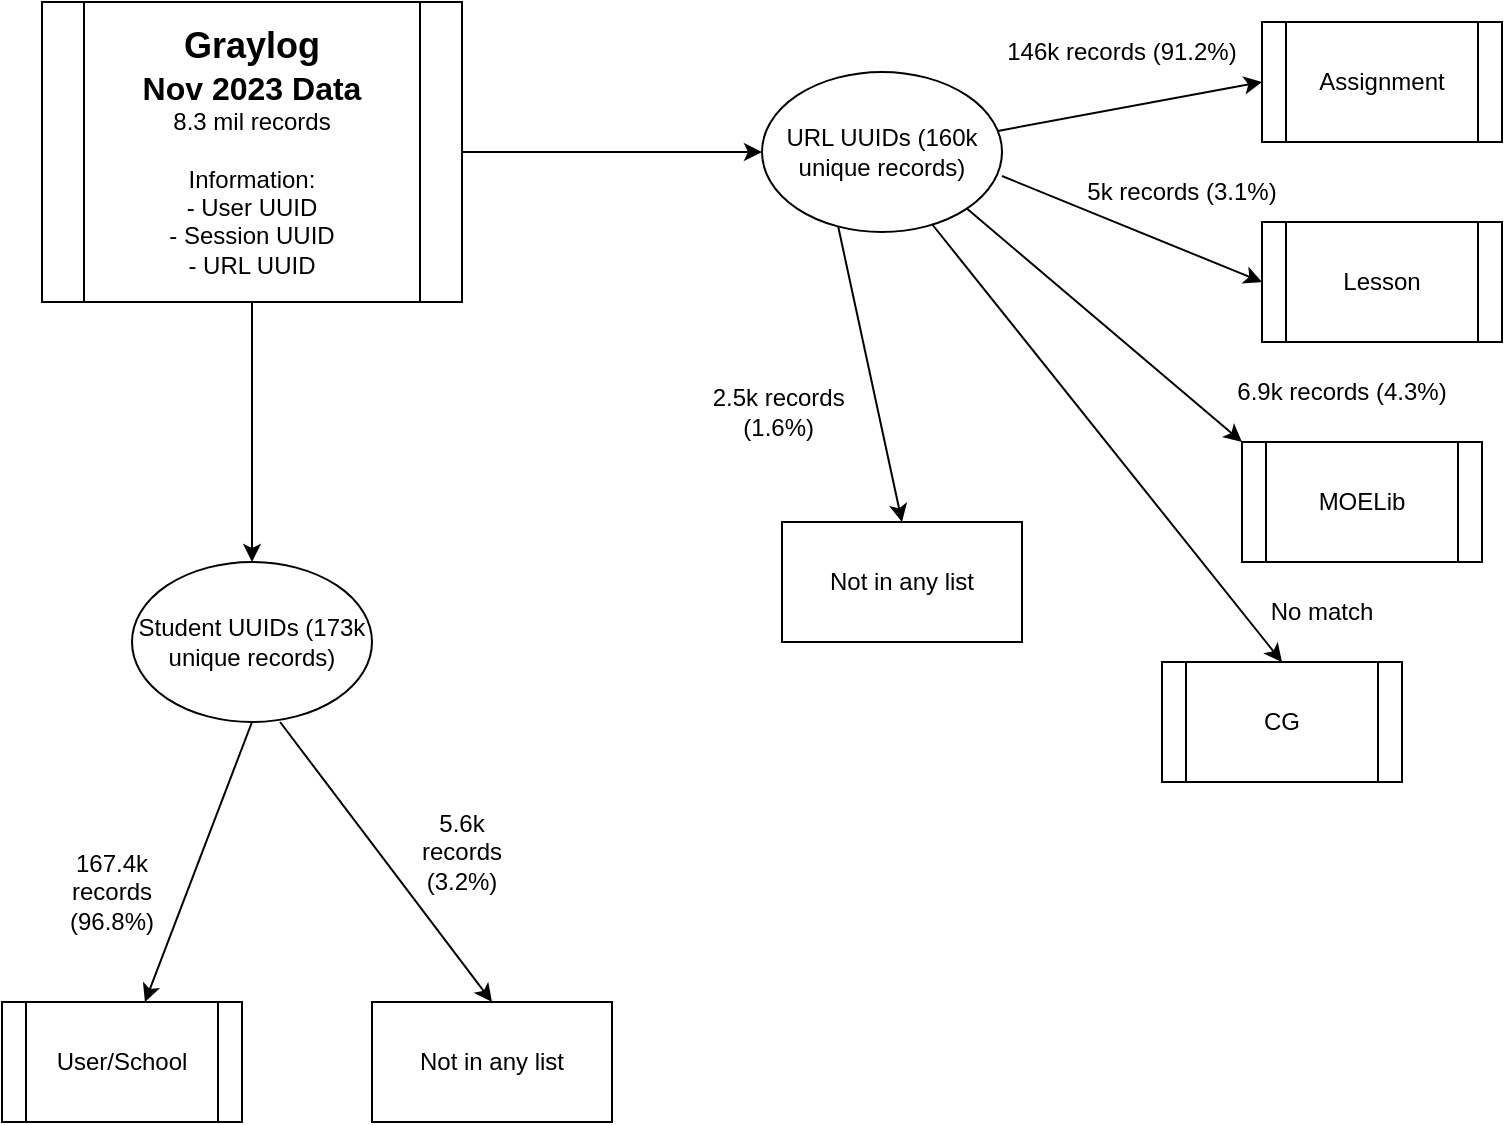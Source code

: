 <mxfile version="24.7.6">
  <diagram id="wFE0QG_FPsp0jaGvCLVb" name="Page-1">
    <mxGraphModel dx="2074" dy="1106" grid="1" gridSize="10" guides="1" tooltips="1" connect="1" arrows="1" fold="1" page="1" pageScale="1" pageWidth="850" pageHeight="1100" math="0" shadow="0">
      <root>
        <mxCell id="0" />
        <mxCell id="1" parent="0" />
        <mxCell id="pp7dFvi1Cq4HVV2FVrHm-5" style="edgeStyle=orthogonalEdgeStyle;rounded=0;orthogonalLoop=1;jettySize=auto;html=1;" edge="1" parent="1" source="pp7dFvi1Cq4HVV2FVrHm-1" target="pp7dFvi1Cq4HVV2FVrHm-2">
          <mxGeometry relative="1" as="geometry" />
        </mxCell>
        <mxCell id="pp7dFvi1Cq4HVV2FVrHm-7" style="edgeStyle=orthogonalEdgeStyle;rounded=0;orthogonalLoop=1;jettySize=auto;html=1;" edge="1" parent="1" source="pp7dFvi1Cq4HVV2FVrHm-1" target="pp7dFvi1Cq4HVV2FVrHm-6">
          <mxGeometry relative="1" as="geometry" />
        </mxCell>
        <mxCell id="pp7dFvi1Cq4HVV2FVrHm-1" value="&lt;font style=&quot;font-size: 18px;&quot;&gt;&lt;b&gt;Graylog&lt;/b&gt;&lt;/font&gt;&lt;div&gt;&lt;font size=&quot;3&quot;&gt;&lt;b&gt;Nov 2023 Data&lt;/b&gt;&lt;/font&gt;&lt;/div&gt;&lt;div&gt;8.3 mil records&lt;/div&gt;&lt;div&gt;&lt;br&gt;&lt;/div&gt;&lt;div&gt;Information:&lt;br&gt;- User UUID&lt;/div&gt;&lt;div&gt;- Session UUID&lt;/div&gt;&lt;div&gt;- URL UUID&lt;/div&gt;" style="shape=process;whiteSpace=wrap;html=1;backgroundOutline=1;" vertex="1" parent="1">
          <mxGeometry x="30" y="30" width="210" height="150" as="geometry" />
        </mxCell>
        <mxCell id="pp7dFvi1Cq4HVV2FVrHm-2" value="URL UUIDs (160k unique records)" style="ellipse;whiteSpace=wrap;html=1;" vertex="1" parent="1">
          <mxGeometry x="390" y="65" width="120" height="80" as="geometry" />
        </mxCell>
        <mxCell id="pp7dFvi1Cq4HVV2FVrHm-6" value="Student UUIDs (173k unique records)" style="ellipse;whiteSpace=wrap;html=1;" vertex="1" parent="1">
          <mxGeometry x="75" y="310" width="120" height="80" as="geometry" />
        </mxCell>
        <mxCell id="pp7dFvi1Cq4HVV2FVrHm-11" value="Assignment" style="shape=process;whiteSpace=wrap;html=1;backgroundOutline=1;" vertex="1" parent="1">
          <mxGeometry x="640" y="40" width="120" height="60" as="geometry" />
        </mxCell>
        <mxCell id="pp7dFvi1Cq4HVV2FVrHm-12" value="Lesson" style="shape=process;whiteSpace=wrap;html=1;backgroundOutline=1;" vertex="1" parent="1">
          <mxGeometry x="640" y="140" width="120" height="60" as="geometry" />
        </mxCell>
        <mxCell id="pp7dFvi1Cq4HVV2FVrHm-13" value="MOELib" style="shape=process;whiteSpace=wrap;html=1;backgroundOutline=1;" vertex="1" parent="1">
          <mxGeometry x="630" y="250" width="120" height="60" as="geometry" />
        </mxCell>
        <mxCell id="pp7dFvi1Cq4HVV2FVrHm-14" value="CG" style="shape=process;whiteSpace=wrap;html=1;backgroundOutline=1;" vertex="1" parent="1">
          <mxGeometry x="590" y="360" width="120" height="60" as="geometry" />
        </mxCell>
        <mxCell id="pp7dFvi1Cq4HVV2FVrHm-15" value="" style="endArrow=classic;html=1;rounded=0;entryX=0;entryY=0.5;entryDx=0;entryDy=0;" edge="1" parent="1" source="pp7dFvi1Cq4HVV2FVrHm-2" target="pp7dFvi1Cq4HVV2FVrHm-11">
          <mxGeometry width="50" height="50" relative="1" as="geometry">
            <mxPoint x="270" y="350" as="sourcePoint" />
            <mxPoint x="320" y="300" as="targetPoint" />
          </mxGeometry>
        </mxCell>
        <mxCell id="pp7dFvi1Cq4HVV2FVrHm-16" value="" style="endArrow=classic;html=1;rounded=0;entryX=0;entryY=0.5;entryDx=0;entryDy=0;exitX=1;exitY=0.65;exitDx=0;exitDy=0;exitPerimeter=0;" edge="1" parent="1" source="pp7dFvi1Cq4HVV2FVrHm-2" target="pp7dFvi1Cq4HVV2FVrHm-12">
          <mxGeometry width="50" height="50" relative="1" as="geometry">
            <mxPoint x="270" y="350" as="sourcePoint" />
            <mxPoint x="320" y="300" as="targetPoint" />
          </mxGeometry>
        </mxCell>
        <mxCell id="pp7dFvi1Cq4HVV2FVrHm-17" value="" style="endArrow=classic;html=1;rounded=0;entryX=0;entryY=0;entryDx=0;entryDy=0;exitX=1;exitY=1;exitDx=0;exitDy=0;" edge="1" parent="1" source="pp7dFvi1Cq4HVV2FVrHm-2" target="pp7dFvi1Cq4HVV2FVrHm-13">
          <mxGeometry width="50" height="50" relative="1" as="geometry">
            <mxPoint x="270" y="350" as="sourcePoint" />
            <mxPoint x="320" y="300" as="targetPoint" />
          </mxGeometry>
        </mxCell>
        <mxCell id="pp7dFvi1Cq4HVV2FVrHm-18" value="" style="endArrow=classic;html=1;rounded=0;entryX=0.5;entryY=0;entryDx=0;entryDy=0;exitX=0.708;exitY=0.95;exitDx=0;exitDy=0;exitPerimeter=0;" edge="1" parent="1" source="pp7dFvi1Cq4HVV2FVrHm-2" target="pp7dFvi1Cq4HVV2FVrHm-14">
          <mxGeometry width="50" height="50" relative="1" as="geometry">
            <mxPoint x="270" y="350" as="sourcePoint" />
            <mxPoint x="320" y="300" as="targetPoint" />
          </mxGeometry>
        </mxCell>
        <mxCell id="pp7dFvi1Cq4HVV2FVrHm-21" value="Not in any list" style="rounded=0;whiteSpace=wrap;html=1;" vertex="1" parent="1">
          <mxGeometry x="400" y="290" width="120" height="60" as="geometry" />
        </mxCell>
        <mxCell id="pp7dFvi1Cq4HVV2FVrHm-22" value="" style="endArrow=classic;html=1;rounded=0;entryX=0.5;entryY=0;entryDx=0;entryDy=0;exitX=0.317;exitY=0.963;exitDx=0;exitDy=0;exitPerimeter=0;" edge="1" parent="1" source="pp7dFvi1Cq4HVV2FVrHm-2" target="pp7dFvi1Cq4HVV2FVrHm-21">
          <mxGeometry width="50" height="50" relative="1" as="geometry">
            <mxPoint x="270" y="350" as="sourcePoint" />
            <mxPoint x="320" y="300" as="targetPoint" />
          </mxGeometry>
        </mxCell>
        <mxCell id="pp7dFvi1Cq4HVV2FVrHm-23" value="146k records (91.2%)" style="text;html=1;align=center;verticalAlign=middle;whiteSpace=wrap;rounded=0;" vertex="1" parent="1">
          <mxGeometry x="510" y="40" width="120" height="30" as="geometry" />
        </mxCell>
        <mxCell id="pp7dFvi1Cq4HVV2FVrHm-24" value="5k records (3.1%)" style="text;html=1;align=center;verticalAlign=middle;whiteSpace=wrap;rounded=0;" vertex="1" parent="1">
          <mxGeometry x="540" y="110" width="120" height="30" as="geometry" />
        </mxCell>
        <mxCell id="pp7dFvi1Cq4HVV2FVrHm-25" value="6.9k records (4.3%)" style="text;html=1;align=center;verticalAlign=middle;whiteSpace=wrap;rounded=0;" vertex="1" parent="1">
          <mxGeometry x="620" y="210" width="120" height="30" as="geometry" />
        </mxCell>
        <mxCell id="pp7dFvi1Cq4HVV2FVrHm-26" value="2.5k records&amp;nbsp;&lt;div&gt;(1.6%)&amp;nbsp;&lt;/div&gt;" style="text;html=1;align=center;verticalAlign=middle;whiteSpace=wrap;rounded=0;" vertex="1" parent="1">
          <mxGeometry x="340" y="220" width="120" height="30" as="geometry" />
        </mxCell>
        <mxCell id="pp7dFvi1Cq4HVV2FVrHm-27" value="User/School" style="shape=process;whiteSpace=wrap;html=1;backgroundOutline=1;" vertex="1" parent="1">
          <mxGeometry x="10" y="530" width="120" height="60" as="geometry" />
        </mxCell>
        <mxCell id="pp7dFvi1Cq4HVV2FVrHm-28" value="" style="endArrow=classic;html=1;rounded=0;exitX=0.5;exitY=1;exitDx=0;exitDy=0;" edge="1" parent="1" source="pp7dFvi1Cq4HVV2FVrHm-6" target="pp7dFvi1Cq4HVV2FVrHm-27">
          <mxGeometry width="50" height="50" relative="1" as="geometry">
            <mxPoint x="280" y="320" as="sourcePoint" />
            <mxPoint x="330" y="270" as="targetPoint" />
          </mxGeometry>
        </mxCell>
        <mxCell id="pp7dFvi1Cq4HVV2FVrHm-29" value="167.4k records (96.8%)" style="text;html=1;align=center;verticalAlign=middle;whiteSpace=wrap;rounded=0;" vertex="1" parent="1">
          <mxGeometry x="30" y="460" width="70" height="30" as="geometry" />
        </mxCell>
        <mxCell id="pp7dFvi1Cq4HVV2FVrHm-30" value="Not in any list" style="rounded=0;whiteSpace=wrap;html=1;" vertex="1" parent="1">
          <mxGeometry x="195" y="530" width="120" height="60" as="geometry" />
        </mxCell>
        <mxCell id="pp7dFvi1Cq4HVV2FVrHm-31" value="" style="endArrow=classic;html=1;rounded=0;exitX=0.617;exitY=1;exitDx=0;exitDy=0;exitPerimeter=0;entryX=0.5;entryY=0;entryDx=0;entryDy=0;" edge="1" parent="1" source="pp7dFvi1Cq4HVV2FVrHm-6" target="pp7dFvi1Cq4HVV2FVrHm-30">
          <mxGeometry width="50" height="50" relative="1" as="geometry">
            <mxPoint x="280" y="300" as="sourcePoint" />
            <mxPoint x="330" y="250" as="targetPoint" />
          </mxGeometry>
        </mxCell>
        <mxCell id="pp7dFvi1Cq4HVV2FVrHm-32" value="5.6k records (3.2%)" style="text;html=1;align=center;verticalAlign=middle;whiteSpace=wrap;rounded=0;" vertex="1" parent="1">
          <mxGeometry x="210" y="440" width="60" height="30" as="geometry" />
        </mxCell>
        <mxCell id="pp7dFvi1Cq4HVV2FVrHm-34" value="No match" style="text;html=1;align=center;verticalAlign=middle;whiteSpace=wrap;rounded=0;" vertex="1" parent="1">
          <mxGeometry x="610" y="320" width="120" height="30" as="geometry" />
        </mxCell>
      </root>
    </mxGraphModel>
  </diagram>
</mxfile>
